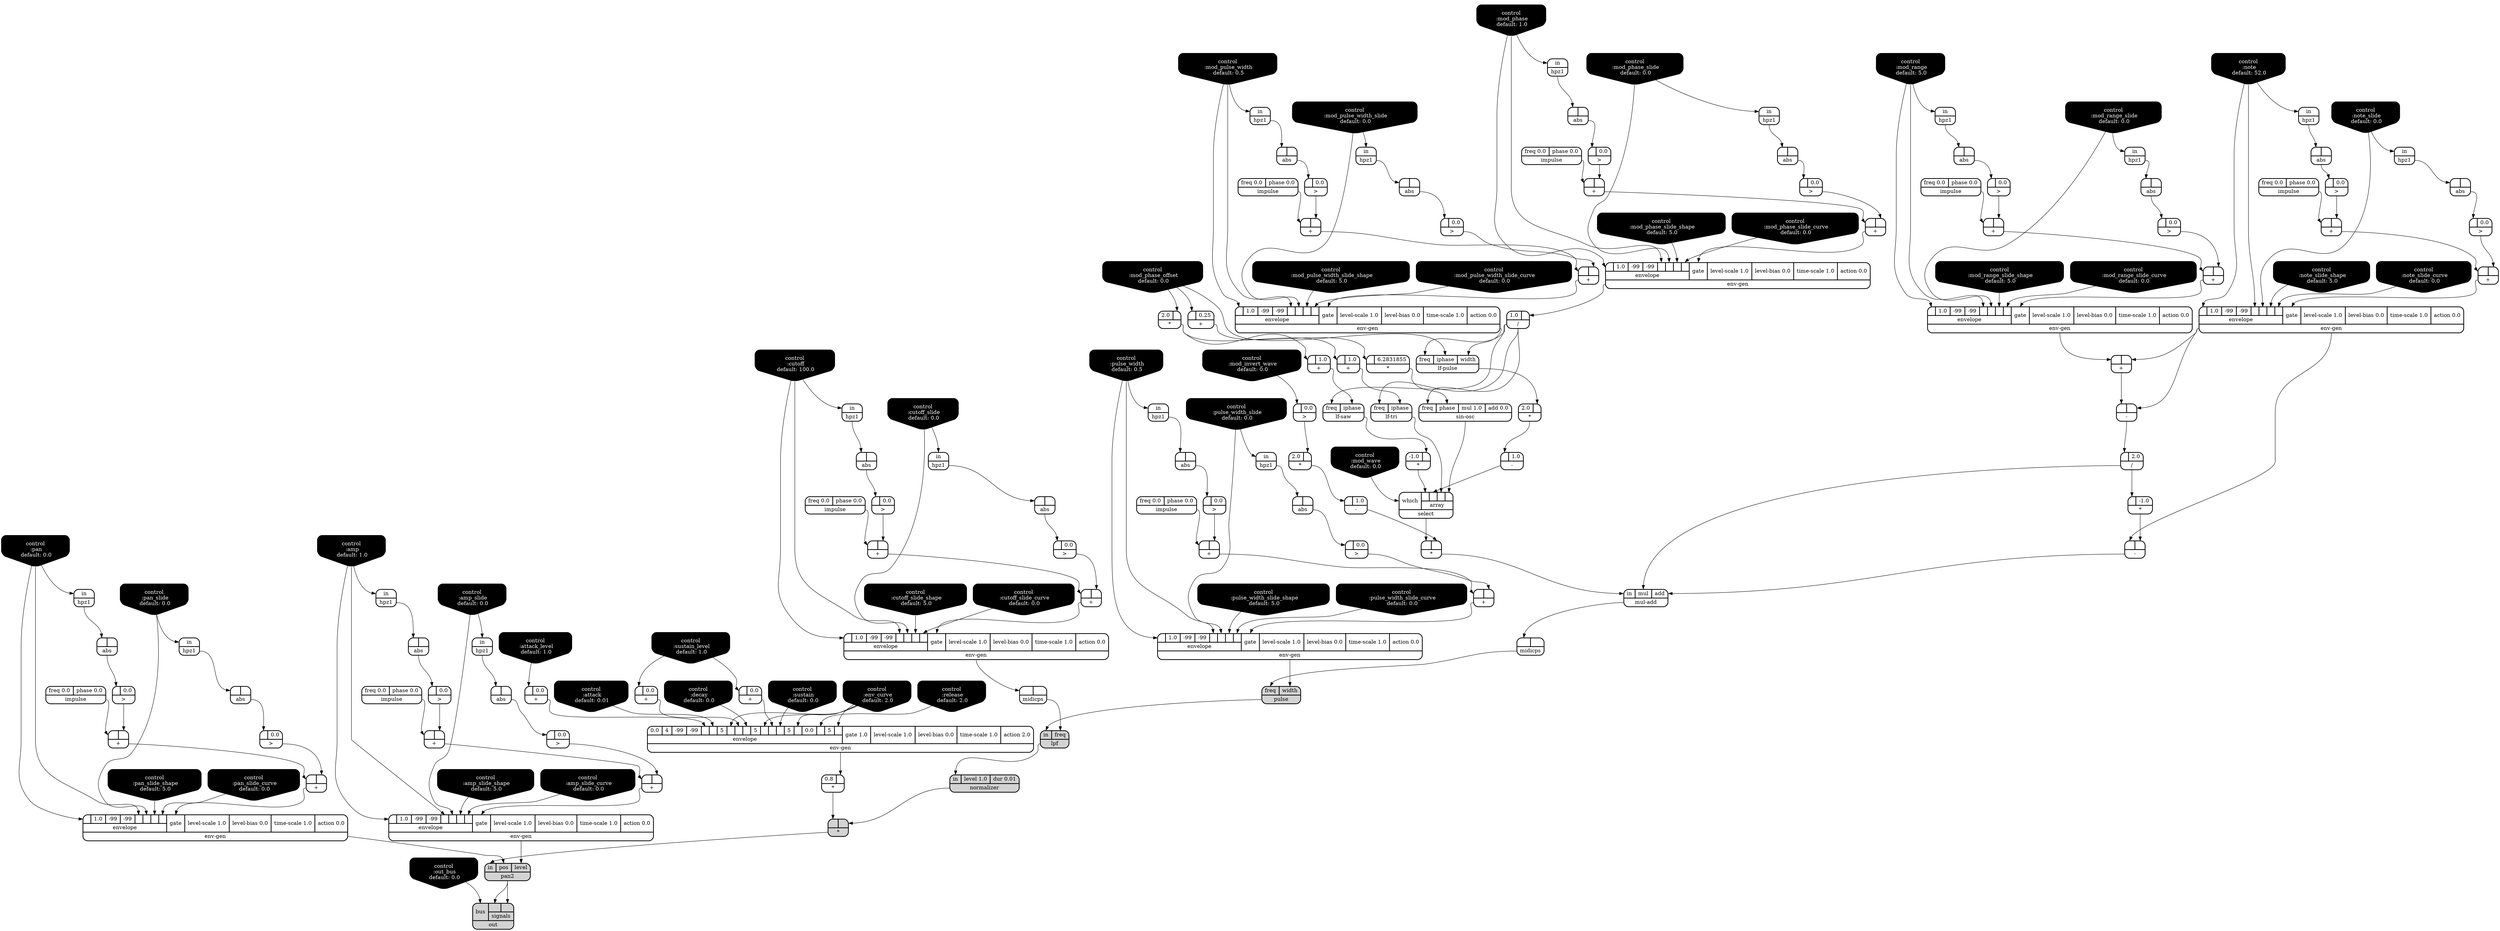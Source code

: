 digraph synthdef {
82 [label = "{{ <a> |<b> -1.0} |<__UG_NAME__>* }" style="bold, rounded" shape=record rankdir=LR];
86 [label = "{{ <a> 2.0|<b> } |<__UG_NAME__>* }" style="bold, rounded" shape=record rankdir=LR];
110 [label = "{{ <a> |<b> 6.2831855} |<__UG_NAME__>* }" style="bold, rounded" shape=record rankdir=LR];
111 [label = "{{ <a> 2.0|<b> } |<__UG_NAME__>* }" style="bold, rounded" shape=record rankdir=LR];
124 [label = "{{ <a> -1.0|<b> } |<__UG_NAME__>* }" style="bold, rounded" shape=record rankdir=LR];
127 [label = "{{ <a> 2.0|<b> } |<__UG_NAME__>* }" style="bold, rounded" shape=record rankdir=LR];
134 [label = "{{ <a> |<b> } |<__UG_NAME__>* }" style="bold, rounded" shape=record rankdir=LR];
144 [label = "{{ <a> 0.8|<b> } |<__UG_NAME__>* }" style="bold, rounded" shape=record rankdir=LR];
152 [label = "{{ <a> |<b> } |<__UG_NAME__>* }" style="filled, bold, rounded"  shape=record rankdir=LR];
48 [label = "{{ <a> |<b> } |<__UG_NAME__>+ }" style="bold, rounded" shape=record rankdir=LR];
52 [label = "{{ <a> |<b> } |<__UG_NAME__>+ }" style="bold, rounded" shape=record rankdir=LR];
63 [label = "{{ <a> |<b> } |<__UG_NAME__>+ }" style="bold, rounded" shape=record rankdir=LR];
67 [label = "{{ <a> |<b> } |<__UG_NAME__>+ }" style="bold, rounded" shape=record rankdir=LR];
73 [label = "{{ <a> |<b> } |<__UG_NAME__>+ }" style="bold, rounded" shape=record rankdir=LR];
77 [label = "{{ <a> |<b> } |<__UG_NAME__>+ }" style="bold, rounded" shape=record rankdir=LR];
79 [label = "{{ <a> |<b> } |<__UG_NAME__>+ }" style="bold, rounded" shape=record rankdir=LR];
91 [label = "{{ <a> |<b> } |<__UG_NAME__>+ }" style="bold, rounded" shape=record rankdir=LR];
96 [label = "{{ <a> |<b> } |<__UG_NAME__>+ }" style="bold, rounded" shape=record rankdir=LR];
100 [label = "{{ <a> |<b> } |<__UG_NAME__>+ }" style="bold, rounded" shape=record rankdir=LR];
101 [label = "{{ <a> |<b> 0.0} |<__UG_NAME__>+ }" style="bold, rounded" shape=record rankdir=LR];
104 [label = "{{ <a> |<b> } |<__UG_NAME__>+ }" style="bold, rounded" shape=record rankdir=LR];
106 [label = "{{ <a> |<b> } |<__UG_NAME__>+ }" style="bold, rounded" shape=record rankdir=LR];
108 [label = "{{ <a> |<b> 0.0} |<__UG_NAME__>+ }" style="bold, rounded" shape=record rankdir=LR];
109 [label = "{{ <a> |<b> 0.25} |<__UG_NAME__>+ }" style="bold, rounded" shape=record rankdir=LR];
116 [label = "{{ <a> |<b> } |<__UG_NAME__>+ }" style="bold, rounded" shape=record rankdir=LR];
120 [label = "{{ <a> |<b> } |<__UG_NAME__>+ }" style="bold, rounded" shape=record rankdir=LR];
122 [label = "{{ <a> |<b> 1.0} |<__UG_NAME__>+ }" style="bold, rounded" shape=record rankdir=LR];
129 [label = "{{ <a> |<b> 1.0} |<__UG_NAME__>+ }" style="bold, rounded" shape=record rankdir=LR];
138 [label = "{{ <a> |<b> } |<__UG_NAME__>+ }" style="bold, rounded" shape=record rankdir=LR];
139 [label = "{{ <a> |<b> } |<__UG_NAME__>+ }" style="bold, rounded" shape=record rankdir=LR];
142 [label = "{{ <a> |<b> 0.0} |<__UG_NAME__>+ }" style="bold, rounded" shape=record rankdir=LR];
155 [label = "{{ <a> |<b> } |<__UG_NAME__>+ }" style="bold, rounded" shape=record rankdir=LR];
80 [label = "{{ <a> |<b> } |<__UG_NAME__>- }" style="bold, rounded" shape=record rankdir=LR];
128 [label = "{{ <a> |<b> 1.0} |<__UG_NAME__>- }" style="bold, rounded" shape=record rankdir=LR];
133 [label = "{{ <a> |<b> 1.0} |<__UG_NAME__>- }" style="bold, rounded" shape=record rankdir=LR];
145 [label = "{{ <a> |<b> } |<__UG_NAME__>- }" style="bold, rounded" shape=record rankdir=LR];
81 [label = "{{ <a> |<b> 2.0} |<__UG_NAME__>/ }" style="bold, rounded" shape=record rankdir=LR];
121 [label = "{{ <a> 1.0|<b> } |<__UG_NAME__>/ }" style="bold, rounded" shape=record rankdir=LR];
47 [label = "{{ <a> |<b> 0.0} |<__UG_NAME__>\> }" style="bold, rounded" shape=record rankdir=LR];
51 [label = "{{ <a> |<b> 0.0} |<__UG_NAME__>\> }" style="bold, rounded" shape=record rankdir=LR];
62 [label = "{{ <a> |<b> 0.0} |<__UG_NAME__>\> }" style="bold, rounded" shape=record rankdir=LR];
66 [label = "{{ <a> |<b> 0.0} |<__UG_NAME__>\> }" style="bold, rounded" shape=record rankdir=LR];
72 [label = "{{ <a> |<b> 0.0} |<__UG_NAME__>\> }" style="bold, rounded" shape=record rankdir=LR];
76 [label = "{{ <a> |<b> 0.0} |<__UG_NAME__>\> }" style="bold, rounded" shape=record rankdir=LR];
85 [label = "{{ <a> |<b> 0.0} |<__UG_NAME__>\> }" style="bold, rounded" shape=record rankdir=LR];
90 [label = "{{ <a> |<b> 0.0} |<__UG_NAME__>\> }" style="bold, rounded" shape=record rankdir=LR];
94 [label = "{{ <a> |<b> 0.0} |<__UG_NAME__>\> }" style="bold, rounded" shape=record rankdir=LR];
95 [label = "{{ <a> |<b> 0.0} |<__UG_NAME__>\> }" style="bold, rounded" shape=record rankdir=LR];
99 [label = "{{ <a> |<b> 0.0} |<__UG_NAME__>\> }" style="bold, rounded" shape=record rankdir=LR];
103 [label = "{{ <a> |<b> 0.0} |<__UG_NAME__>\> }" style="bold, rounded" shape=record rankdir=LR];
105 [label = "{{ <a> |<b> 0.0} |<__UG_NAME__>\> }" style="bold, rounded" shape=record rankdir=LR];
115 [label = "{{ <a> |<b> 0.0} |<__UG_NAME__>\> }" style="bold, rounded" shape=record rankdir=LR];
119 [label = "{{ <a> |<b> 0.0} |<__UG_NAME__>\> }" style="bold, rounded" shape=record rankdir=LR];
137 [label = "{{ <a> |<b> 0.0} |<__UG_NAME__>\> }" style="bold, rounded" shape=record rankdir=LR];
154 [label = "{{ <a> |<b> 0.0} |<__UG_NAME__>\> }" style="bold, rounded" shape=record rankdir=LR];
46 [label = "{{ <a> |<b> } |<__UG_NAME__>abs }" style="bold, rounded" shape=record rankdir=LR];
50 [label = "{{ <a> |<b> } |<__UG_NAME__>abs }" style="bold, rounded" shape=record rankdir=LR];
54 [label = "{{ <a> |<b> } |<__UG_NAME__>abs }" style="bold, rounded" shape=record rankdir=LR];
58 [label = "{{ <a> |<b> } |<__UG_NAME__>abs }" style="bold, rounded" shape=record rankdir=LR];
61 [label = "{{ <a> |<b> } |<__UG_NAME__>abs }" style="bold, rounded" shape=record rankdir=LR];
65 [label = "{{ <a> |<b> } |<__UG_NAME__>abs }" style="bold, rounded" shape=record rankdir=LR];
71 [label = "{{ <a> |<b> } |<__UG_NAME__>abs }" style="bold, rounded" shape=record rankdir=LR];
75 [label = "{{ <a> |<b> } |<__UG_NAME__>abs }" style="bold, rounded" shape=record rankdir=LR];
84 [label = "{{ <a> |<b> } |<__UG_NAME__>abs }" style="bold, rounded" shape=record rankdir=LR];
89 [label = "{{ <a> |<b> } |<__UG_NAME__>abs }" style="bold, rounded" shape=record rankdir=LR];
93 [label = "{{ <a> |<b> } |<__UG_NAME__>abs }" style="bold, rounded" shape=record rankdir=LR];
98 [label = "{{ <a> |<b> } |<__UG_NAME__>abs }" style="bold, rounded" shape=record rankdir=LR];
114 [label = "{{ <a> |<b> } |<__UG_NAME__>abs }" style="bold, rounded" shape=record rankdir=LR];
118 [label = "{{ <a> |<b> } |<__UG_NAME__>abs }" style="bold, rounded" shape=record rankdir=LR];
135 [label = "{{ <a> |<b> } |<__UG_NAME__>abs }" style="bold, rounded" shape=record rankdir=LR];
153 [label = "{{ <a> |<b> } |<__UG_NAME__>abs }" style="bold, rounded" shape=record rankdir=LR];
0 [label = "control
 :note
 default: 52.0" shape=invhouse style="rounded, filled, bold" fillcolor=black fontcolor=white ]; 
1 [label = "control
 :note_slide
 default: 0.0" shape=invhouse style="rounded, filled, bold" fillcolor=black fontcolor=white ]; 
2 [label = "control
 :note_slide_shape
 default: 5.0" shape=invhouse style="rounded, filled, bold" fillcolor=black fontcolor=white ]; 
3 [label = "control
 :note_slide_curve
 default: 0.0" shape=invhouse style="rounded, filled, bold" fillcolor=black fontcolor=white ]; 
4 [label = "control
 :amp
 default: 1.0" shape=invhouse style="rounded, filled, bold" fillcolor=black fontcolor=white ]; 
5 [label = "control
 :amp_slide
 default: 0.0" shape=invhouse style="rounded, filled, bold" fillcolor=black fontcolor=white ]; 
6 [label = "control
 :amp_slide_shape
 default: 5.0" shape=invhouse style="rounded, filled, bold" fillcolor=black fontcolor=white ]; 
7 [label = "control
 :amp_slide_curve
 default: 0.0" shape=invhouse style="rounded, filled, bold" fillcolor=black fontcolor=white ]; 
8 [label = "control
 :pan
 default: 0.0" shape=invhouse style="rounded, filled, bold" fillcolor=black fontcolor=white ]; 
9 [label = "control
 :pan_slide
 default: 0.0" shape=invhouse style="rounded, filled, bold" fillcolor=black fontcolor=white ]; 
10 [label = "control
 :pan_slide_shape
 default: 5.0" shape=invhouse style="rounded, filled, bold" fillcolor=black fontcolor=white ]; 
11 [label = "control
 :pan_slide_curve
 default: 0.0" shape=invhouse style="rounded, filled, bold" fillcolor=black fontcolor=white ]; 
12 [label = "control
 :attack
 default: 0.01" shape=invhouse style="rounded, filled, bold" fillcolor=black fontcolor=white ]; 
13 [label = "control
 :decay
 default: 0.0" shape=invhouse style="rounded, filled, bold" fillcolor=black fontcolor=white ]; 
14 [label = "control
 :sustain
 default: 0.0" shape=invhouse style="rounded, filled, bold" fillcolor=black fontcolor=white ]; 
15 [label = "control
 :release
 default: 2.0" shape=invhouse style="rounded, filled, bold" fillcolor=black fontcolor=white ]; 
16 [label = "control
 :attack_level
 default: 1.0" shape=invhouse style="rounded, filled, bold" fillcolor=black fontcolor=white ]; 
17 [label = "control
 :sustain_level
 default: 1.0" shape=invhouse style="rounded, filled, bold" fillcolor=black fontcolor=white ]; 
18 [label = "control
 :env_curve
 default: 2.0" shape=invhouse style="rounded, filled, bold" fillcolor=black fontcolor=white ]; 
19 [label = "control
 :cutoff
 default: 100.0" shape=invhouse style="rounded, filled, bold" fillcolor=black fontcolor=white ]; 
20 [label = "control
 :cutoff_slide
 default: 0.0" shape=invhouse style="rounded, filled, bold" fillcolor=black fontcolor=white ]; 
21 [label = "control
 :cutoff_slide_shape
 default: 5.0" shape=invhouse style="rounded, filled, bold" fillcolor=black fontcolor=white ]; 
22 [label = "control
 :cutoff_slide_curve
 default: 0.0" shape=invhouse style="rounded, filled, bold" fillcolor=black fontcolor=white ]; 
23 [label = "control
 :mod_phase
 default: 1.0" shape=invhouse style="rounded, filled, bold" fillcolor=black fontcolor=white ]; 
24 [label = "control
 :mod_phase_slide
 default: 0.0" shape=invhouse style="rounded, filled, bold" fillcolor=black fontcolor=white ]; 
25 [label = "control
 :mod_phase_slide_shape
 default: 5.0" shape=invhouse style="rounded, filled, bold" fillcolor=black fontcolor=white ]; 
26 [label = "control
 :mod_phase_slide_curve
 default: 0.0" shape=invhouse style="rounded, filled, bold" fillcolor=black fontcolor=white ]; 
27 [label = "control
 :mod_range
 default: 5.0" shape=invhouse style="rounded, filled, bold" fillcolor=black fontcolor=white ]; 
28 [label = "control
 :mod_range_slide
 default: 0.0" shape=invhouse style="rounded, filled, bold" fillcolor=black fontcolor=white ]; 
29 [label = "control
 :mod_range_slide_shape
 default: 5.0" shape=invhouse style="rounded, filled, bold" fillcolor=black fontcolor=white ]; 
30 [label = "control
 :mod_range_slide_curve
 default: 0.0" shape=invhouse style="rounded, filled, bold" fillcolor=black fontcolor=white ]; 
31 [label = "control
 :mod_pulse_width
 default: 0.5" shape=invhouse style="rounded, filled, bold" fillcolor=black fontcolor=white ]; 
32 [label = "control
 :mod_pulse_width_slide
 default: 0.0" shape=invhouse style="rounded, filled, bold" fillcolor=black fontcolor=white ]; 
33 [label = "control
 :mod_pulse_width_slide_shape
 default: 5.0" shape=invhouse style="rounded, filled, bold" fillcolor=black fontcolor=white ]; 
34 [label = "control
 :mod_pulse_width_slide_curve
 default: 0.0" shape=invhouse style="rounded, filled, bold" fillcolor=black fontcolor=white ]; 
35 [label = "control
 :mod_phase_offset
 default: 0.0" shape=invhouse style="rounded, filled, bold" fillcolor=black fontcolor=white ]; 
36 [label = "control
 :mod_wave
 default: 0.0" shape=invhouse style="rounded, filled, bold" fillcolor=black fontcolor=white ]; 
37 [label = "control
 :mod_invert_wave
 default: 0.0" shape=invhouse style="rounded, filled, bold" fillcolor=black fontcolor=white ]; 
38 [label = "control
 :pulse_width
 default: 0.5" shape=invhouse style="rounded, filled, bold" fillcolor=black fontcolor=white ]; 
39 [label = "control
 :pulse_width_slide
 default: 0.0" shape=invhouse style="rounded, filled, bold" fillcolor=black fontcolor=white ]; 
40 [label = "control
 :pulse_width_slide_shape
 default: 5.0" shape=invhouse style="rounded, filled, bold" fillcolor=black fontcolor=white ]; 
41 [label = "control
 :pulse_width_slide_curve
 default: 0.0" shape=invhouse style="rounded, filled, bold" fillcolor=black fontcolor=white ]; 
42 [label = "control
 :out_bus
 default: 0.0" shape=invhouse style="rounded, filled, bold" fillcolor=black fontcolor=white ]; 
68 [label = "{{ {{<envelope___control___0>|1.0|-99|-99|<envelope___control___4>|<envelope___control___5>|<envelope___control___6>|<envelope___control___7>}|envelope}|<gate> gate|<level____scale> level-scale 1.0|<level____bias> level-bias 0.0|<time____scale> time-scale 1.0|<action> action 0.0} |<__UG_NAME__>env-gen }" style="bold, rounded" shape=record rankdir=LR];
78 [label = "{{ {{<envelope___control___0>|1.0|-99|-99|<envelope___control___4>|<envelope___control___5>|<envelope___control___6>|<envelope___control___7>}|envelope}|<gate> gate|<level____scale> level-scale 1.0|<level____bias> level-bias 0.0|<time____scale> time-scale 1.0|<action> action 0.0} |<__UG_NAME__>env-gen }" style="bold, rounded" shape=record rankdir=LR];
107 [label = "{{ {{<envelope___control___0>|1.0|-99|-99|<envelope___control___4>|<envelope___control___5>|<envelope___control___6>|<envelope___control___7>}|envelope}|<gate> gate|<level____scale> level-scale 1.0|<level____bias> level-bias 0.0|<time____scale> time-scale 1.0|<action> action 0.0} |<__UG_NAME__>env-gen }" style="bold, rounded" shape=record rankdir=LR];
125 [label = "{{ {{<envelope___control___0>|1.0|-99|-99|<envelope___control___4>|<envelope___control___5>|<envelope___control___6>|<envelope___control___7>}|envelope}|<gate> gate|<level____scale> level-scale 1.0|<level____bias> level-bias 0.0|<time____scale> time-scale 1.0|<action> action 0.0} |<__UG_NAME__>env-gen }" style="bold, rounded" shape=record rankdir=LR];
140 [label = "{{ {{<envelope___control___0>|1.0|-99|-99|<envelope___control___4>|<envelope___control___5>|<envelope___control___6>|<envelope___control___7>}|envelope}|<gate> gate|<level____scale> level-scale 1.0|<level____bias> level-bias 0.0|<time____scale> time-scale 1.0|<action> action 0.0} |<__UG_NAME__>env-gen }" style="bold, rounded" shape=record rankdir=LR];
143 [label = "{{ {{0.0|4|-99|-99|<envelope___binary____op____u____gen___4>|<envelope___control___5>|5|<envelope___control___7>|<envelope___binary____op____u____gen___8>|<envelope___control___9>|5|<envelope___control___11>|<envelope___binary____op____u____gen___12>|<envelope___control___13>|5|<envelope___control___15>|0.0|<envelope___control___17>|5|<envelope___control___19>}|envelope}|<gate> gate 1.0|<level____scale> level-scale 1.0|<level____bias> level-bias 0.0|<time____scale> time-scale 1.0|<action> action 2.0} |<__UG_NAME__>env-gen }" style="bold, rounded" shape=record rankdir=LR];
148 [label = "{{ {{<envelope___control___0>|1.0|-99|-99|<envelope___control___4>|<envelope___control___5>|<envelope___control___6>|<envelope___control___7>}|envelope}|<gate> gate|<level____scale> level-scale 1.0|<level____bias> level-bias 0.0|<time____scale> time-scale 1.0|<action> action 0.0} |<__UG_NAME__>env-gen }" style="bold, rounded" shape=record rankdir=LR];
156 [label = "{{ {{<envelope___control___0>|1.0|-99|-99|<envelope___control___4>|<envelope___control___5>|<envelope___control___6>|<envelope___control___7>}|envelope}|<gate> gate|<level____scale> level-scale 1.0|<level____bias> level-bias 0.0|<time____scale> time-scale 1.0|<action> action 0.0} |<__UG_NAME__>env-gen }" style="bold, rounded" shape=record rankdir=LR];
157 [label = "{{ {{<envelope___control___0>|1.0|-99|-99|<envelope___control___4>|<envelope___control___5>|<envelope___control___6>|<envelope___control___7>}|envelope}|<gate> gate|<level____scale> level-scale 1.0|<level____bias> level-bias 0.0|<time____scale> time-scale 1.0|<action> action 0.0} |<__UG_NAME__>env-gen }" style="bold, rounded" shape=record rankdir=LR];
43 [label = "{{ <in> in} |<__UG_NAME__>hpz1 }" style="bold, rounded" shape=record rankdir=LR];
45 [label = "{{ <in> in} |<__UG_NAME__>hpz1 }" style="bold, rounded" shape=record rankdir=LR];
49 [label = "{{ <in> in} |<__UG_NAME__>hpz1 }" style="bold, rounded" shape=record rankdir=LR];
53 [label = "{{ <in> in} |<__UG_NAME__>hpz1 }" style="bold, rounded" shape=record rankdir=LR];
55 [label = "{{ <in> in} |<__UG_NAME__>hpz1 }" style="bold, rounded" shape=record rankdir=LR];
57 [label = "{{ <in> in} |<__UG_NAME__>hpz1 }" style="bold, rounded" shape=record rankdir=LR];
60 [label = "{{ <in> in} |<__UG_NAME__>hpz1 }" style="bold, rounded" shape=record rankdir=LR];
64 [label = "{{ <in> in} |<__UG_NAME__>hpz1 }" style="bold, rounded" shape=record rankdir=LR];
70 [label = "{{ <in> in} |<__UG_NAME__>hpz1 }" style="bold, rounded" shape=record rankdir=LR];
74 [label = "{{ <in> in} |<__UG_NAME__>hpz1 }" style="bold, rounded" shape=record rankdir=LR];
83 [label = "{{ <in> in} |<__UG_NAME__>hpz1 }" style="bold, rounded" shape=record rankdir=LR];
88 [label = "{{ <in> in} |<__UG_NAME__>hpz1 }" style="bold, rounded" shape=record rankdir=LR];
92 [label = "{{ <in> in} |<__UG_NAME__>hpz1 }" style="bold, rounded" shape=record rankdir=LR];
97 [label = "{{ <in> in} |<__UG_NAME__>hpz1 }" style="bold, rounded" shape=record rankdir=LR];
113 [label = "{{ <in> in} |<__UG_NAME__>hpz1 }" style="bold, rounded" shape=record rankdir=LR];
117 [label = "{{ <in> in} |<__UG_NAME__>hpz1 }" style="bold, rounded" shape=record rankdir=LR];
44 [label = "{{ <freq> freq 0.0|<phase> phase 0.0} |<__UG_NAME__>impulse }" style="bold, rounded" shape=record rankdir=LR];
56 [label = "{{ <freq> freq 0.0|<phase> phase 0.0} |<__UG_NAME__>impulse }" style="bold, rounded" shape=record rankdir=LR];
59 [label = "{{ <freq> freq 0.0|<phase> phase 0.0} |<__UG_NAME__>impulse }" style="bold, rounded" shape=record rankdir=LR];
69 [label = "{{ <freq> freq 0.0|<phase> phase 0.0} |<__UG_NAME__>impulse }" style="bold, rounded" shape=record rankdir=LR];
87 [label = "{{ <freq> freq 0.0|<phase> phase 0.0} |<__UG_NAME__>impulse }" style="bold, rounded" shape=record rankdir=LR];
102 [label = "{{ <freq> freq 0.0|<phase> phase 0.0} |<__UG_NAME__>impulse }" style="bold, rounded" shape=record rankdir=LR];
112 [label = "{{ <freq> freq 0.0|<phase> phase 0.0} |<__UG_NAME__>impulse }" style="bold, rounded" shape=record rankdir=LR];
136 [label = "{{ <freq> freq 0.0|<phase> phase 0.0} |<__UG_NAME__>impulse }" style="bold, rounded" shape=record rankdir=LR];
126 [label = "{{ <freq> freq|<iphase> iphase|<width> width} |<__UG_NAME__>lf-pulse }" style="bold, rounded" shape=record rankdir=LR];
123 [label = "{{ <freq> freq|<iphase> iphase} |<__UG_NAME__>lf-saw }" style="bold, rounded" shape=record rankdir=LR];
130 [label = "{{ <freq> freq|<iphase> iphase} |<__UG_NAME__>lf-tri }" style="bold, rounded" shape=record rankdir=LR];
150 [label = "{{ <in> in|<freq> freq} |<__UG_NAME__>lpf }" style="filled, bold, rounded"  shape=record rankdir=LR];
141 [label = "{{ <a> |<b> } |<__UG_NAME__>midicps }" style="bold, rounded" shape=record rankdir=LR];
147 [label = "{{ <a> |<b> } |<__UG_NAME__>midicps }" style="bold, rounded" shape=record rankdir=LR];
146 [label = "{{ <in> in|<mul> mul|<add> add} |<__UG_NAME__>mul-add }" style="bold, rounded" shape=record rankdir=LR];
151 [label = "{{ <in> in|<level> level 1.0|<dur> dur 0.01} |<__UG_NAME__>normalizer }" style="filled, bold, rounded"  shape=record rankdir=LR];
159 [label = "{{ <bus> bus|{{<signals___pan2___0>|<signals___pan2___1>}|signals}} |<__UG_NAME__>out }" style="filled, bold, rounded"  shape=record rankdir=LR];
158 [label = "{{ <in> in|<pos> pos|<level> level} |<__UG_NAME__>pan2 }" style="filled, bold, rounded"  shape=record rankdir=LR];
149 [label = "{{ <freq> freq|<width> width} |<__UG_NAME__>pulse }" style="filled, bold, rounded"  shape=record rankdir=LR];
132 [label = "{{ <which> which|{{<array___binary____op____u____gen___0>|<array___binary____op____u____gen___1>|<array___lf____tri___2>|<array___sin____osc___3>}|array}} |<__UG_NAME__>select }" style="bold, rounded" shape=record rankdir=LR];
131 [label = "{{ <freq> freq|<phase> phase|<mul> mul 1.0|<add> add 0.0} |<__UG_NAME__>sin-osc }" style="bold, rounded" shape=record rankdir=LR];

81:__UG_NAME__ -> 82:a ;
35:__UG_NAME__ -> 86:b ;
109:__UG_NAME__ -> 110:a ;
95:__UG_NAME__ -> 111:b ;
123:__UG_NAME__ -> 124:b ;
126:__UG_NAME__ -> 127:b ;
133:__UG_NAME__ -> 134:b ;
132:__UG_NAME__ -> 134:a ;
143:__UG_NAME__ -> 144:b ;
151:__UG_NAME__ -> 152:b ;
144:__UG_NAME__ -> 152:a ;
47:__UG_NAME__ -> 48:b ;
44:__UG_NAME__ -> 48:a ;
51:__UG_NAME__ -> 52:b ;
48:__UG_NAME__ -> 52:a ;
62:__UG_NAME__ -> 63:b ;
59:__UG_NAME__ -> 63:a ;
66:__UG_NAME__ -> 67:b ;
63:__UG_NAME__ -> 67:a ;
72:__UG_NAME__ -> 73:b ;
69:__UG_NAME__ -> 73:a ;
76:__UG_NAME__ -> 77:b ;
73:__UG_NAME__ -> 77:a ;
78:__UG_NAME__ -> 79:b ;
68:__UG_NAME__ -> 79:a ;
90:__UG_NAME__ -> 91:b ;
87:__UG_NAME__ -> 91:a ;
94:__UG_NAME__ -> 96:b ;
56:__UG_NAME__ -> 96:a ;
99:__UG_NAME__ -> 100:b ;
91:__UG_NAME__ -> 100:a ;
16:__UG_NAME__ -> 101:a ;
103:__UG_NAME__ -> 104:b ;
102:__UG_NAME__ -> 104:a ;
105:__UG_NAME__ -> 106:b ;
104:__UG_NAME__ -> 106:a ;
17:__UG_NAME__ -> 108:a ;
35:__UG_NAME__ -> 109:a ;
115:__UG_NAME__ -> 116:b ;
112:__UG_NAME__ -> 116:a ;
119:__UG_NAME__ -> 120:b ;
116:__UG_NAME__ -> 120:a ;
86:__UG_NAME__ -> 122:a ;
86:__UG_NAME__ -> 129:a ;
137:__UG_NAME__ -> 138:b ;
136:__UG_NAME__ -> 138:a ;
85:__UG_NAME__ -> 139:b ;
138:__UG_NAME__ -> 139:a ;
17:__UG_NAME__ -> 142:a ;
154:__UG_NAME__ -> 155:b ;
96:__UG_NAME__ -> 155:a ;
78:__UG_NAME__ -> 80:b ;
79:__UG_NAME__ -> 80:a ;
127:__UG_NAME__ -> 128:a ;
111:__UG_NAME__ -> 133:a ;
82:__UG_NAME__ -> 145:b ;
78:__UG_NAME__ -> 145:a ;
80:__UG_NAME__ -> 81:a ;
107:__UG_NAME__ -> 121:b ;
46:__UG_NAME__ -> 47:a ;
50:__UG_NAME__ -> 51:a ;
61:__UG_NAME__ -> 62:a ;
65:__UG_NAME__ -> 66:a ;
71:__UG_NAME__ -> 72:a ;
75:__UG_NAME__ -> 76:a ;
84:__UG_NAME__ -> 85:a ;
89:__UG_NAME__ -> 90:a ;
93:__UG_NAME__ -> 94:a ;
37:__UG_NAME__ -> 95:a ;
98:__UG_NAME__ -> 99:a ;
54:__UG_NAME__ -> 103:a ;
58:__UG_NAME__ -> 105:a ;
114:__UG_NAME__ -> 115:a ;
118:__UG_NAME__ -> 119:a ;
135:__UG_NAME__ -> 137:a ;
153:__UG_NAME__ -> 154:a ;
45:__UG_NAME__ -> 46:a ;
49:__UG_NAME__ -> 50:a ;
53:__UG_NAME__ -> 54:a ;
57:__UG_NAME__ -> 58:a ;
60:__UG_NAME__ -> 61:a ;
64:__UG_NAME__ -> 65:a ;
70:__UG_NAME__ -> 71:a ;
74:__UG_NAME__ -> 75:a ;
83:__UG_NAME__ -> 84:a ;
88:__UG_NAME__ -> 89:a ;
92:__UG_NAME__ -> 93:a ;
97:__UG_NAME__ -> 98:a ;
113:__UG_NAME__ -> 114:a ;
117:__UG_NAME__ -> 118:a ;
43:__UG_NAME__ -> 135:a ;
55:__UG_NAME__ -> 153:a ;
67:__UG_NAME__ -> 68:gate ;
27:__UG_NAME__ -> 68:envelope___control___0 ;
27:__UG_NAME__ -> 68:envelope___control___4 ;
28:__UG_NAME__ -> 68:envelope___control___5 ;
29:__UG_NAME__ -> 68:envelope___control___6 ;
30:__UG_NAME__ -> 68:envelope___control___7 ;
77:__UG_NAME__ -> 78:gate ;
0:__UG_NAME__ -> 78:envelope___control___0 ;
0:__UG_NAME__ -> 78:envelope___control___4 ;
1:__UG_NAME__ -> 78:envelope___control___5 ;
2:__UG_NAME__ -> 78:envelope___control___6 ;
3:__UG_NAME__ -> 78:envelope___control___7 ;
100:__UG_NAME__ -> 107:gate ;
23:__UG_NAME__ -> 107:envelope___control___0 ;
23:__UG_NAME__ -> 107:envelope___control___4 ;
24:__UG_NAME__ -> 107:envelope___control___5 ;
25:__UG_NAME__ -> 107:envelope___control___6 ;
26:__UG_NAME__ -> 107:envelope___control___7 ;
106:__UG_NAME__ -> 125:gate ;
31:__UG_NAME__ -> 125:envelope___control___0 ;
31:__UG_NAME__ -> 125:envelope___control___4 ;
32:__UG_NAME__ -> 125:envelope___control___5 ;
33:__UG_NAME__ -> 125:envelope___control___6 ;
34:__UG_NAME__ -> 125:envelope___control___7 ;
139:__UG_NAME__ -> 140:gate ;
19:__UG_NAME__ -> 140:envelope___control___0 ;
19:__UG_NAME__ -> 140:envelope___control___4 ;
20:__UG_NAME__ -> 140:envelope___control___5 ;
21:__UG_NAME__ -> 140:envelope___control___6 ;
22:__UG_NAME__ -> 140:envelope___control___7 ;
101:__UG_NAME__ -> 143:envelope___binary____op____u____gen___4 ;
12:__UG_NAME__ -> 143:envelope___control___5 ;
18:__UG_NAME__ -> 143:envelope___control___7 ;
108:__UG_NAME__ -> 143:envelope___binary____op____u____gen___8 ;
13:__UG_NAME__ -> 143:envelope___control___9 ;
18:__UG_NAME__ -> 143:envelope___control___11 ;
142:__UG_NAME__ -> 143:envelope___binary____op____u____gen___12 ;
14:__UG_NAME__ -> 143:envelope___control___13 ;
18:__UG_NAME__ -> 143:envelope___control___15 ;
15:__UG_NAME__ -> 143:envelope___control___17 ;
18:__UG_NAME__ -> 143:envelope___control___19 ;
120:__UG_NAME__ -> 148:gate ;
38:__UG_NAME__ -> 148:envelope___control___0 ;
38:__UG_NAME__ -> 148:envelope___control___4 ;
39:__UG_NAME__ -> 148:envelope___control___5 ;
40:__UG_NAME__ -> 148:envelope___control___6 ;
41:__UG_NAME__ -> 148:envelope___control___7 ;
155:__UG_NAME__ -> 156:gate ;
8:__UG_NAME__ -> 156:envelope___control___0 ;
8:__UG_NAME__ -> 156:envelope___control___4 ;
9:__UG_NAME__ -> 156:envelope___control___5 ;
10:__UG_NAME__ -> 156:envelope___control___6 ;
11:__UG_NAME__ -> 156:envelope___control___7 ;
52:__UG_NAME__ -> 157:gate ;
4:__UG_NAME__ -> 157:envelope___control___0 ;
4:__UG_NAME__ -> 157:envelope___control___4 ;
5:__UG_NAME__ -> 157:envelope___control___5 ;
6:__UG_NAME__ -> 157:envelope___control___6 ;
7:__UG_NAME__ -> 157:envelope___control___7 ;
19:__UG_NAME__ -> 43:in ;
4:__UG_NAME__ -> 45:in ;
5:__UG_NAME__ -> 49:in ;
31:__UG_NAME__ -> 53:in ;
9:__UG_NAME__ -> 55:in ;
32:__UG_NAME__ -> 57:in ;
27:__UG_NAME__ -> 60:in ;
28:__UG_NAME__ -> 64:in ;
0:__UG_NAME__ -> 70:in ;
1:__UG_NAME__ -> 74:in ;
20:__UG_NAME__ -> 83:in ;
23:__UG_NAME__ -> 88:in ;
8:__UG_NAME__ -> 92:in ;
24:__UG_NAME__ -> 97:in ;
38:__UG_NAME__ -> 113:in ;
39:__UG_NAME__ -> 117:in ;
125:__UG_NAME__ -> 126:width ;
35:__UG_NAME__ -> 126:iphase ;
121:__UG_NAME__ -> 126:freq ;
122:__UG_NAME__ -> 123:iphase ;
121:__UG_NAME__ -> 123:freq ;
129:__UG_NAME__ -> 130:iphase ;
121:__UG_NAME__ -> 130:freq ;
141:__UG_NAME__ -> 150:freq ;
149:__UG_NAME__ -> 150:in ;
140:__UG_NAME__ -> 141:a ;
146:__UG_NAME__ -> 147:a ;
145:__UG_NAME__ -> 146:add ;
81:__UG_NAME__ -> 146:mul ;
134:__UG_NAME__ -> 146:in ;
150:__UG_NAME__ -> 151:in ;
158:__UG_NAME__ -> 159:signals___pan2___0 ;
158:__UG_NAME__ -> 159:signals___pan2___1 ;
42:__UG_NAME__ -> 159:bus ;
157:__UG_NAME__ -> 158:level ;
156:__UG_NAME__ -> 158:pos ;
152:__UG_NAME__ -> 158:in ;
148:__UG_NAME__ -> 149:width ;
147:__UG_NAME__ -> 149:freq ;
124:__UG_NAME__ -> 132:array___binary____op____u____gen___0 ;
128:__UG_NAME__ -> 132:array___binary____op____u____gen___1 ;
130:__UG_NAME__ -> 132:array___lf____tri___2 ;
131:__UG_NAME__ -> 132:array___sin____osc___3 ;
36:__UG_NAME__ -> 132:which ;
110:__UG_NAME__ -> 131:phase ;
121:__UG_NAME__ -> 131:freq ;

}